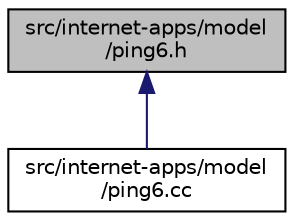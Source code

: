 digraph "src/internet-apps/model/ping6.h"
{
 // LATEX_PDF_SIZE
  edge [fontname="Helvetica",fontsize="10",labelfontname="Helvetica",labelfontsize="10"];
  node [fontname="Helvetica",fontsize="10",shape=record];
  Node1 [label="src/internet-apps/model\l/ping6.h",height=0.2,width=0.4,color="black", fillcolor="grey75", style="filled", fontcolor="black",tooltip=" "];
  Node1 -> Node2 [dir="back",color="midnightblue",fontsize="10",style="solid",fontname="Helvetica"];
  Node2 [label="src/internet-apps/model\l/ping6.cc",height=0.2,width=0.4,color="black", fillcolor="white", style="filled",URL="$src_2internet-apps_2model_2ping6_8cc.html",tooltip=" "];
}
